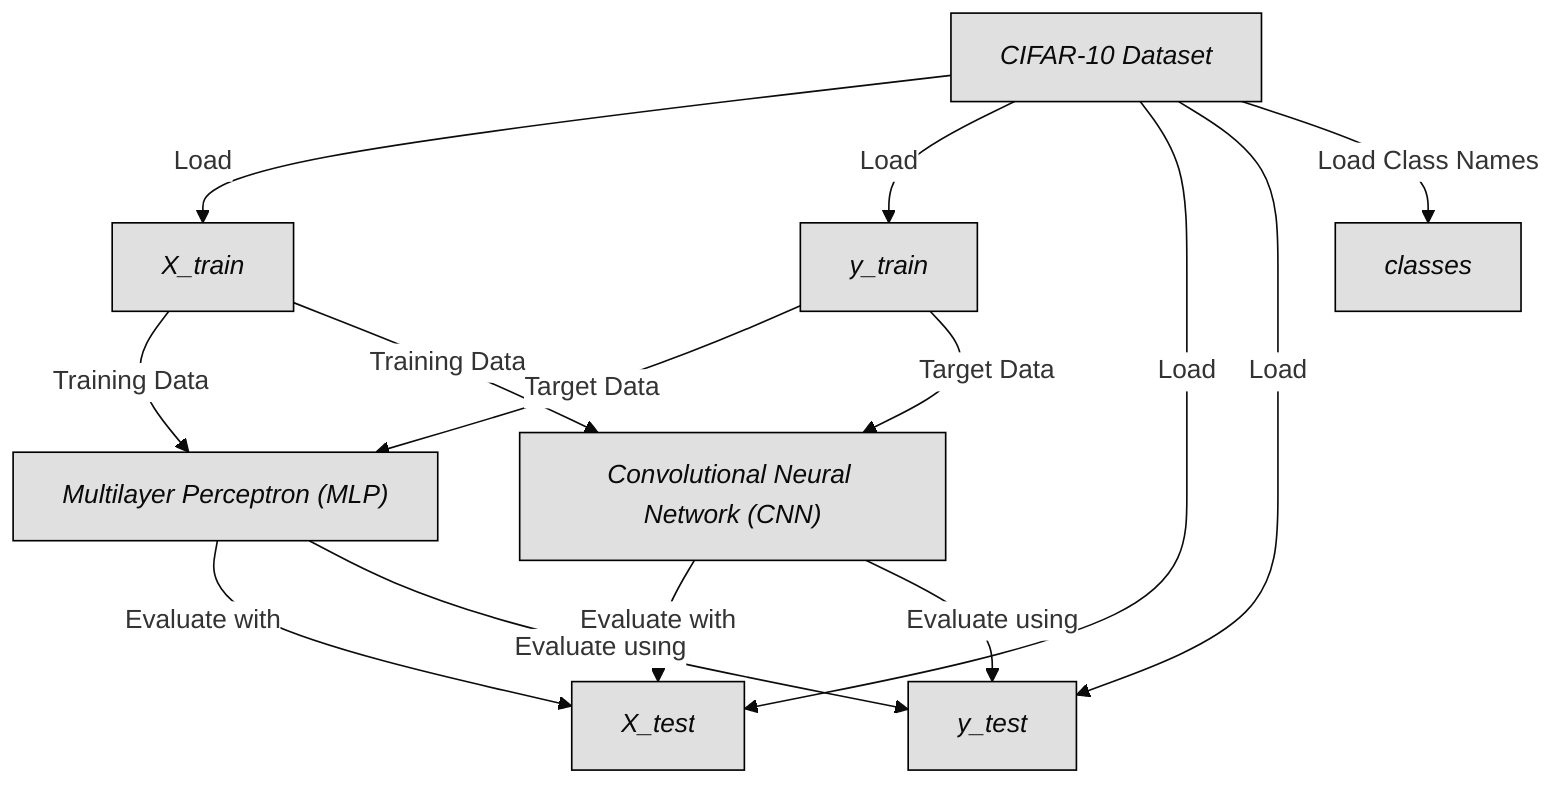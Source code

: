 %%{init: {"theme": "base", "themeVariables": {"primaryColor": "#f9f9f9", "edgeLabelBackground":"#ffffff", "tertiaryColor": "#f2f2f2"}}}%%
flowchart TD
    %% Data Sources
    A["CIFAR-10 Dataset"] 
    %% Data Variables
    B["X_train"]
    C["y_train"]
    D["X_test"]
    E["y_test"]
    F["classes"]
    %% Models
    G["Multilayer Perceptron (MLP)"]
    H["Convolutional Neural Network (CNN)"]
    
    %% Data Flow
    A --> |Load| B
    A --> |Load| C
    A --> |Load| D
    A --> |Load| E
    A --> |Load Class Names| F
    
    %% Model Training
    B --> |Training Data| G
    C --> |Target Data| G
    B --> |Training Data| H
    C --> |Target Data| H

    %% Model Evaluation
    G --> |Evaluate with| D
    G --> |Evaluate using| E
    H --> |Evaluate with| D
    H --> |Evaluate using| E

    %% Comments on Nodes for Clarity
    classDef comment fill:#e0e0e0,stroke:#000000,color:#0a0a0a,font-style:italic;
    A:::comment
    B:::comment
    C:::comment
    D:::comment
    E:::comment
    F:::comment
    G:::comment
    H:::comment